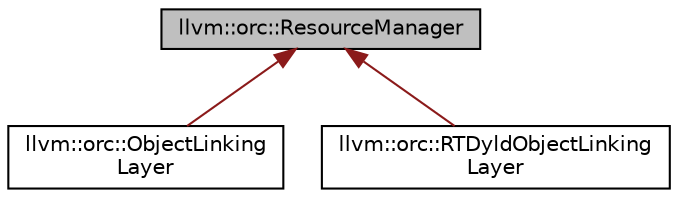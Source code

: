 digraph "llvm::orc::ResourceManager"
{
 // LATEX_PDF_SIZE
  bgcolor="transparent";
  edge [fontname="Helvetica",fontsize="10",labelfontname="Helvetica",labelfontsize="10"];
  node [fontname="Helvetica",fontsize="10",shape=record];
  Node1 [label="llvm::orc::ResourceManager",height=0.2,width=0.4,color="black", fillcolor="grey75", style="filled", fontcolor="black",tooltip="Listens for ResourceTracker operations."];
  Node1 -> Node2 [dir="back",color="firebrick4",fontsize="10",style="solid",fontname="Helvetica"];
  Node2 [label="llvm::orc::ObjectLinking\lLayer",height=0.2,width=0.4,color="black",URL="$classllvm_1_1orc_1_1ObjectLinkingLayer.html",tooltip="An ObjectLayer implementation built on JITLink."];
  Node1 -> Node3 [dir="back",color="firebrick4",fontsize="10",style="solid",fontname="Helvetica"];
  Node3 [label="llvm::orc::RTDyldObjectLinking\lLayer",height=0.2,width=0.4,color="black",URL="$classllvm_1_1orc_1_1RTDyldObjectLinkingLayer.html",tooltip=" "];
}

